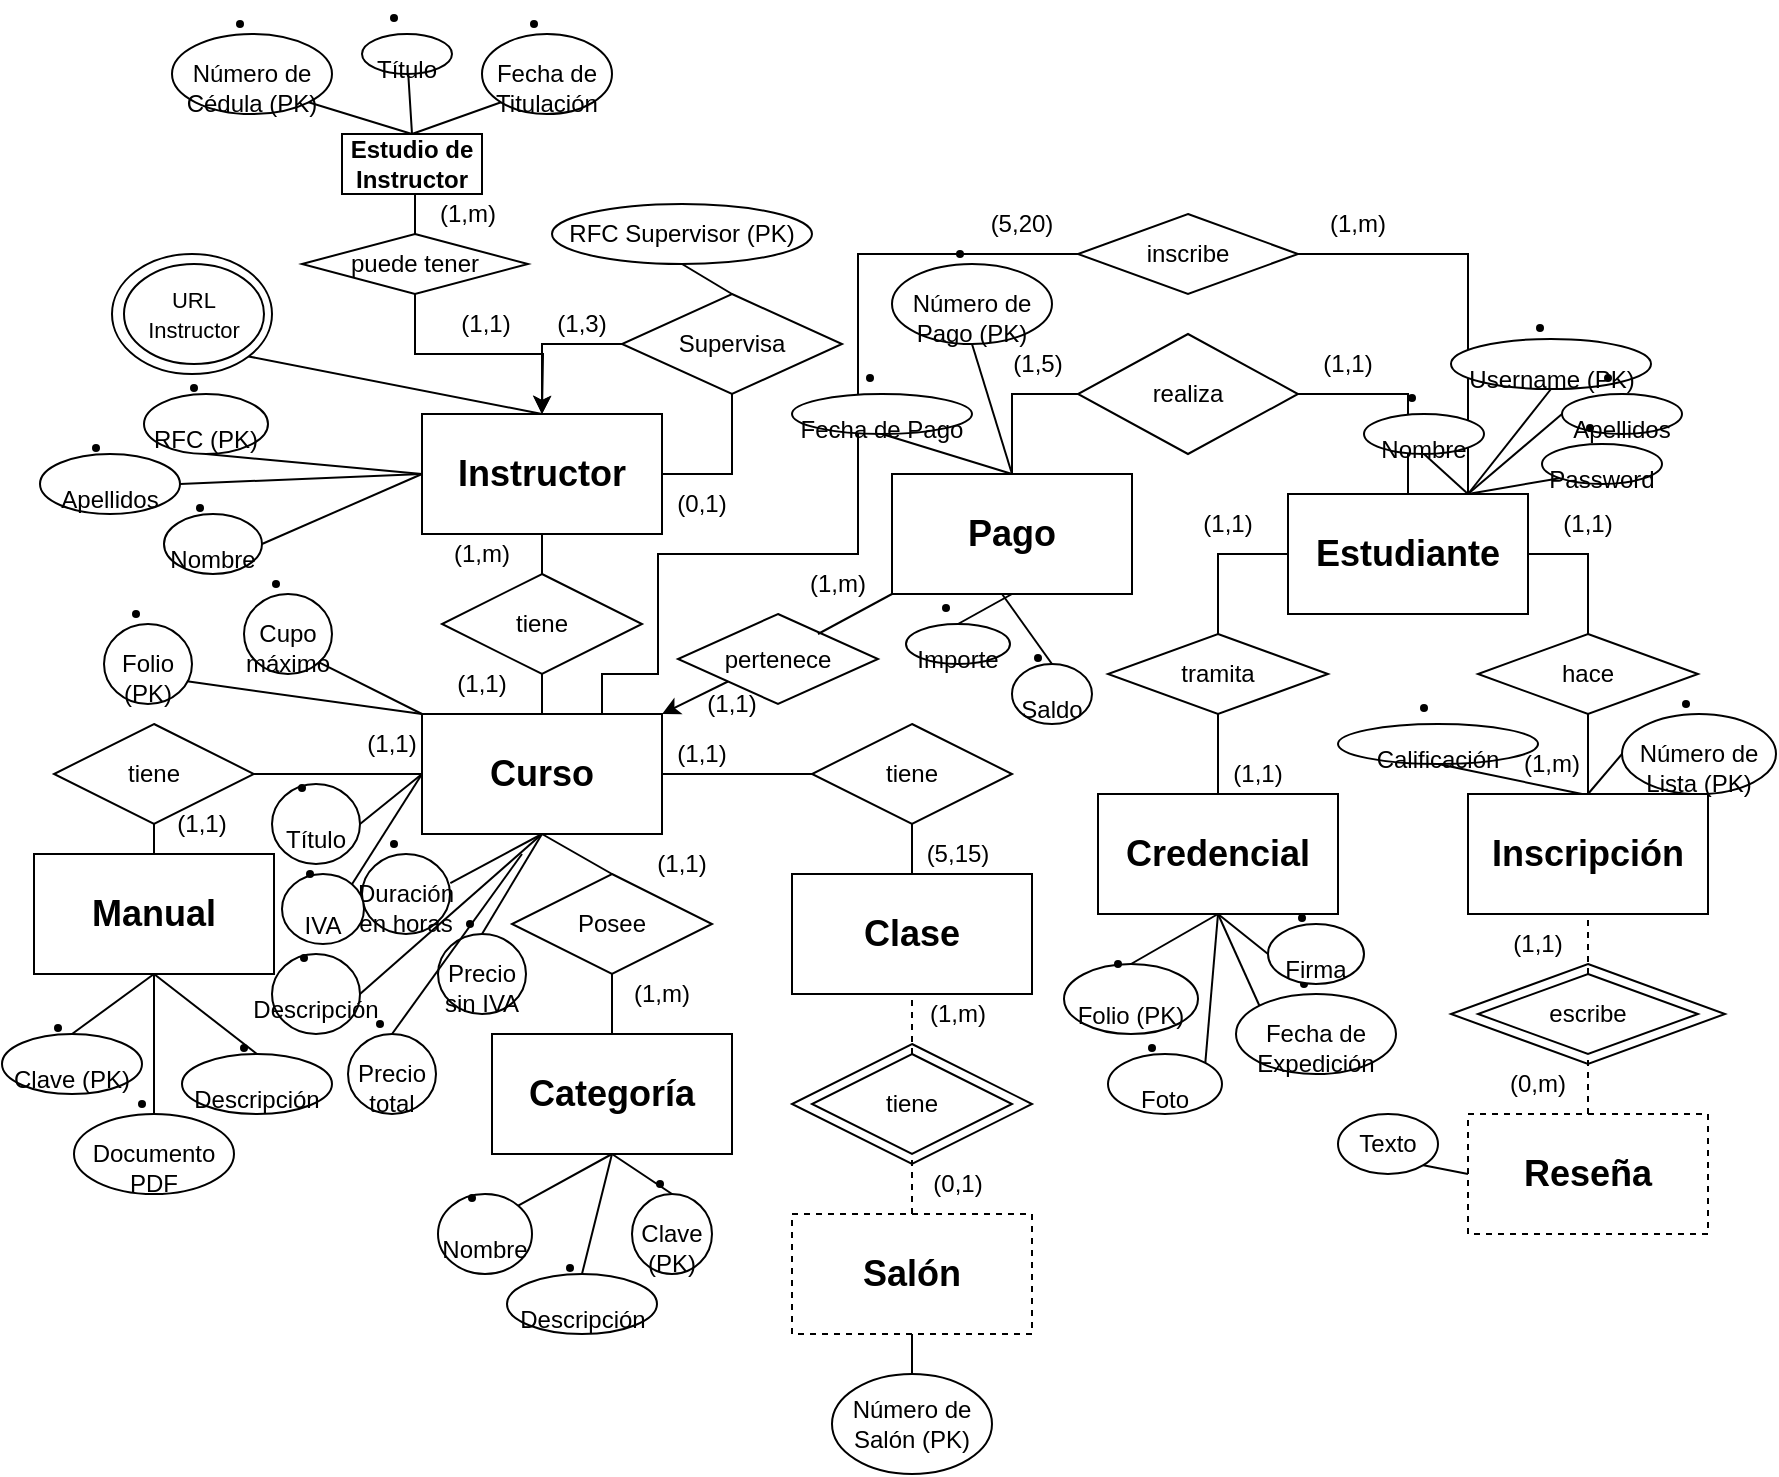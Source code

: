 <mxfile version="26.1.1">
  <diagram name="Page-1" id="jKR9UgTxQOSQTGOUGUBC">
    <mxGraphModel dx="1195" dy="658" grid="1" gridSize="10" guides="1" tooltips="1" connect="1" arrows="1" fold="1" page="1" pageScale="1" pageWidth="850" pageHeight="1100" math="0" shadow="0">
      <root>
        <mxCell id="0" />
        <mxCell id="1" parent="0" />
        <mxCell id="PqGHzMdH7gp-eH87loCa-48" value="" style="rhombus;whiteSpace=wrap;html=1;" vertex="1" parent="1">
          <mxGeometry x="734.5" y="485" width="137" height="50" as="geometry" />
        </mxCell>
        <mxCell id="PqGHzMdH7gp-eH87loCa-47" value="" style="rhombus;whiteSpace=wrap;html=1;" vertex="1" parent="1">
          <mxGeometry x="405" y="525" width="120" height="60" as="geometry" />
        </mxCell>
        <mxCell id="PqGHzMdH7gp-eH87loCa-75" style="edgeStyle=orthogonalEdgeStyle;rounded=0;orthogonalLoop=1;jettySize=auto;html=1;exitX=0;exitY=0.5;exitDx=0;exitDy=0;entryX=1;entryY=0.5;entryDx=0;entryDy=0;endArrow=none;startFill=0;" edge="1" parent="1" source="p4Sjp9b0wxkfWSFFv8C0-1" target="PqGHzMdH7gp-eH87loCa-8">
          <mxGeometry relative="1" as="geometry" />
        </mxCell>
        <mxCell id="p4Sjp9b0wxkfWSFFv8C0-1" value="&lt;b&gt;&lt;font style=&quot;font-size: 18px;&quot;&gt;Curso&lt;/font&gt;&lt;/b&gt;" style="rounded=0;whiteSpace=wrap;html=1;" parent="1" vertex="1">
          <mxGeometry x="220" y="360" width="120" height="60" as="geometry" />
        </mxCell>
        <mxCell id="p4Sjp9b0wxkfWSFFv8C0-2" value="&lt;b&gt;&lt;font style=&quot;font-size: 18px;&quot;&gt;Categoría&lt;/font&gt;&lt;/b&gt;" style="rounded=0;whiteSpace=wrap;html=1;" parent="1" vertex="1">
          <mxGeometry x="255" y="520" width="120" height="60" as="geometry" />
        </mxCell>
        <mxCell id="p4Sjp9b0wxkfWSFFv8C0-3" value="&lt;b&gt;&lt;font style=&quot;font-size: 18px;&quot;&gt;Clase&lt;/font&gt;&lt;/b&gt;" style="rounded=0;whiteSpace=wrap;html=1;" parent="1" vertex="1">
          <mxGeometry x="405" y="440" width="120" height="60" as="geometry" />
        </mxCell>
        <mxCell id="p4Sjp9b0wxkfWSFFv8C0-4" value="&lt;b&gt;&lt;font style=&quot;font-size: 18px;&quot;&gt;Salón&lt;/font&gt;&lt;/b&gt;" style="rounded=0;whiteSpace=wrap;html=1;dashed=1;" parent="1" vertex="1">
          <mxGeometry x="405" y="610" width="120" height="60" as="geometry" />
        </mxCell>
        <mxCell id="p4Sjp9b0wxkfWSFFv8C0-5" value="&lt;b&gt;&lt;font style=&quot;font-size: 18px;&quot;&gt;Manual&lt;/font&gt;&lt;/b&gt;" style="rounded=0;whiteSpace=wrap;html=1;" parent="1" vertex="1">
          <mxGeometry x="26" y="430" width="120" height="60" as="geometry" />
        </mxCell>
        <mxCell id="p4Sjp9b0wxkfWSFFv8C0-6" value="&lt;b&gt;&lt;font style=&quot;font-size: 18px;&quot;&gt;Instructor&lt;/font&gt;&lt;/b&gt;" style="rounded=0;whiteSpace=wrap;html=1;" parent="1" vertex="1">
          <mxGeometry x="220" y="210" width="120" height="60" as="geometry" />
        </mxCell>
        <mxCell id="PqGHzMdH7gp-eH87loCa-76" style="edgeStyle=orthogonalEdgeStyle;rounded=0;orthogonalLoop=1;jettySize=auto;html=1;exitX=0.5;exitY=0;exitDx=0;exitDy=0;entryX=1;entryY=0.5;entryDx=0;entryDy=0;endArrow=none;startFill=0;" edge="1" parent="1" source="p4Sjp9b0wxkfWSFFv8C0-10" target="PqGHzMdH7gp-eH87loCa-42">
          <mxGeometry relative="1" as="geometry" />
        </mxCell>
        <mxCell id="PqGHzMdH7gp-eH87loCa-77" style="edgeStyle=orthogonalEdgeStyle;rounded=0;orthogonalLoop=1;jettySize=auto;html=1;exitX=0.75;exitY=0;exitDx=0;exitDy=0;entryX=0;entryY=1;entryDx=0;entryDy=0;endArrow=none;startFill=0;" edge="1" parent="1" source="p4Sjp9b0wxkfWSFFv8C0-10" target="PqGHzMdH7gp-eH87loCa-66">
          <mxGeometry relative="1" as="geometry">
            <Array as="points">
              <mxPoint x="743" y="130" />
            </Array>
          </mxGeometry>
        </mxCell>
        <mxCell id="p4Sjp9b0wxkfWSFFv8C0-10" value="&lt;b&gt;&lt;font style=&quot;font-size: 18px;&quot;&gt;Estudiante&lt;/font&gt;&lt;/b&gt;" style="rounded=0;whiteSpace=wrap;html=1;" parent="1" vertex="1">
          <mxGeometry x="653" y="250" width="120" height="60" as="geometry" />
        </mxCell>
        <mxCell id="p4Sjp9b0wxkfWSFFv8C0-11" value="&lt;b&gt;&lt;font style=&quot;font-size: 18px;&quot;&gt;Credencial&lt;/font&gt;&lt;/b&gt;" style="rounded=0;whiteSpace=wrap;html=1;" parent="1" vertex="1">
          <mxGeometry x="558" y="400" width="120" height="60" as="geometry" />
        </mxCell>
        <mxCell id="p4Sjp9b0wxkfWSFFv8C0-12" value="&lt;b&gt;&lt;font style=&quot;font-size: 18px;&quot;&gt;Inscripción&lt;/font&gt;&lt;/b&gt;" style="rounded=0;whiteSpace=wrap;html=1;" parent="1" vertex="1">
          <mxGeometry x="743" y="400" width="120" height="60" as="geometry" />
        </mxCell>
        <mxCell id="p4Sjp9b0wxkfWSFFv8C0-14" value="&lt;b&gt;&lt;font style=&quot;font-size: 18px;&quot;&gt;Reseña&lt;/font&gt;&lt;/b&gt;" style="rounded=0;whiteSpace=wrap;html=1;dashed=1;" parent="1" vertex="1">
          <mxGeometry x="743" y="560" width="120" height="60" as="geometry" />
        </mxCell>
        <mxCell id="p4Sjp9b0wxkfWSFFv8C0-15" value="&lt;b&gt;&lt;font style=&quot;font-size: 18px;&quot;&gt;Pago&lt;/font&gt;&lt;/b&gt;" style="rounded=0;whiteSpace=wrap;html=1;" parent="1" vertex="1">
          <mxGeometry x="455" y="240" width="120" height="60" as="geometry" />
        </mxCell>
        <mxCell id="p4Sjp9b0wxkfWSFFv8C0-16" value="Posee" style="rhombus;whiteSpace=wrap;html=1;" parent="1" vertex="1">
          <mxGeometry x="265" y="440" width="100" height="50" as="geometry" />
        </mxCell>
        <mxCell id="p4Sjp9b0wxkfWSFFv8C0-17" value="" style="endArrow=none;html=1;rounded=0;entryX=0.5;entryY=1;entryDx=0;entryDy=0;exitX=0.5;exitY=0;exitDx=0;exitDy=0;" parent="1" source="p4Sjp9b0wxkfWSFFv8C0-2" target="p4Sjp9b0wxkfWSFFv8C0-16" edge="1">
          <mxGeometry width="50" height="50" relative="1" as="geometry">
            <mxPoint x="255" y="540" as="sourcePoint" />
            <mxPoint x="305" y="490" as="targetPoint" />
          </mxGeometry>
        </mxCell>
        <mxCell id="p4Sjp9b0wxkfWSFFv8C0-18" value="" style="endArrow=none;html=1;rounded=0;entryX=0.5;entryY=1;entryDx=0;entryDy=0;exitX=0.5;exitY=0;exitDx=0;exitDy=0;" parent="1" source="p4Sjp9b0wxkfWSFFv8C0-16" target="p4Sjp9b0wxkfWSFFv8C0-1" edge="1">
          <mxGeometry width="50" height="50" relative="1" as="geometry">
            <mxPoint x="290" y="530" as="sourcePoint" />
            <mxPoint x="290" y="505" as="targetPoint" />
          </mxGeometry>
        </mxCell>
        <mxCell id="PqGHzMdH7gp-eH87loCa-52" style="edgeStyle=orthogonalEdgeStyle;rounded=0;orthogonalLoop=1;jettySize=auto;html=1;exitX=0;exitY=0.5;exitDx=0;exitDy=0;entryX=1;entryY=0.5;entryDx=0;entryDy=0;endArrow=none;startFill=0;" edge="1" parent="1" source="PqGHzMdH7gp-eH87loCa-1" target="p4Sjp9b0wxkfWSFFv8C0-1">
          <mxGeometry relative="1" as="geometry" />
        </mxCell>
        <mxCell id="PqGHzMdH7gp-eH87loCa-1" value="tiene" style="rhombus;whiteSpace=wrap;html=1;" vertex="1" parent="1">
          <mxGeometry x="415" y="365" width="100" height="50" as="geometry" />
        </mxCell>
        <mxCell id="PqGHzMdH7gp-eH87loCa-4" value="" style="endArrow=none;html=1;rounded=0;entryX=0.5;entryY=1;entryDx=0;entryDy=0;exitX=0.5;exitY=0;exitDx=0;exitDy=0;" edge="1" parent="1" source="p4Sjp9b0wxkfWSFFv8C0-3" target="PqGHzMdH7gp-eH87loCa-1">
          <mxGeometry width="50" height="50" relative="1" as="geometry">
            <mxPoint x="385" y="660" as="sourcePoint" />
            <mxPoint x="435" y="610" as="targetPoint" />
          </mxGeometry>
        </mxCell>
        <mxCell id="PqGHzMdH7gp-eH87loCa-5" value="" style="endArrow=none;html=1;rounded=0;entryX=0.5;entryY=1;entryDx=0;entryDy=0;exitX=0.5;exitY=0;exitDx=0;exitDy=0;dashed=1;" edge="1" parent="1" source="PqGHzMdH7gp-eH87loCa-6" target="p4Sjp9b0wxkfWSFFv8C0-3">
          <mxGeometry width="50" height="50" relative="1" as="geometry">
            <mxPoint x="465" y="530" as="sourcePoint" />
            <mxPoint x="485" y="550" as="targetPoint" />
          </mxGeometry>
        </mxCell>
        <mxCell id="PqGHzMdH7gp-eH87loCa-6" value="tiene" style="rhombus;whiteSpace=wrap;html=1;" vertex="1" parent="1">
          <mxGeometry x="415" y="530" width="100" height="50" as="geometry" />
        </mxCell>
        <mxCell id="PqGHzMdH7gp-eH87loCa-7" value="" style="endArrow=none;html=1;rounded=0;entryX=0.5;entryY=1;entryDx=0;entryDy=0;exitX=0.5;exitY=0;exitDx=0;exitDy=0;dashed=1;" edge="1" parent="1" source="p4Sjp9b0wxkfWSFFv8C0-4" target="PqGHzMdH7gp-eH87loCa-6">
          <mxGeometry width="50" height="50" relative="1" as="geometry">
            <mxPoint x="475" y="540" as="sourcePoint" />
            <mxPoint x="475" y="510" as="targetPoint" />
          </mxGeometry>
        </mxCell>
        <mxCell id="PqGHzMdH7gp-eH87loCa-8" value="tiene" style="rhombus;whiteSpace=wrap;html=1;" vertex="1" parent="1">
          <mxGeometry x="36" y="365" width="100" height="50" as="geometry" />
        </mxCell>
        <mxCell id="PqGHzMdH7gp-eH87loCa-9" value="" style="endArrow=none;html=1;rounded=0;entryX=0.5;entryY=1;entryDx=0;entryDy=0;exitX=0.5;exitY=0;exitDx=0;exitDy=0;" edge="1" parent="1" target="PqGHzMdH7gp-eH87loCa-8" source="p4Sjp9b0wxkfWSFFv8C0-5">
          <mxGeometry width="50" height="50" relative="1" as="geometry">
            <mxPoint x="140" y="440" as="sourcePoint" />
            <mxPoint x="110" y="610" as="targetPoint" />
          </mxGeometry>
        </mxCell>
        <mxCell id="PqGHzMdH7gp-eH87loCa-12" value="tiene" style="rhombus;whiteSpace=wrap;html=1;" vertex="1" parent="1">
          <mxGeometry x="230" y="290" width="100" height="50" as="geometry" />
        </mxCell>
        <mxCell id="PqGHzMdH7gp-eH87loCa-13" value="" style="endArrow=none;html=1;rounded=0;entryX=0.5;entryY=0;entryDx=0;entryDy=0;exitX=0.5;exitY=1;exitDx=0;exitDy=0;" edge="1" parent="1" target="PqGHzMdH7gp-eH87loCa-12" source="p4Sjp9b0wxkfWSFFv8C0-6">
          <mxGeometry width="50" height="50" relative="1" as="geometry">
            <mxPoint x="180" y="310" as="sourcePoint" />
            <mxPoint x="280" y="335" as="targetPoint" />
          </mxGeometry>
        </mxCell>
        <mxCell id="PqGHzMdH7gp-eH87loCa-14" value="" style="endArrow=none;html=1;rounded=0;entryX=0.5;entryY=1;entryDx=0;entryDy=0;exitX=0.5;exitY=0;exitDx=0;exitDy=0;" edge="1" parent="1" target="PqGHzMdH7gp-eH87loCa-12">
          <mxGeometry width="50" height="50" relative="1" as="geometry">
            <mxPoint x="280" y="360" as="sourcePoint" />
            <mxPoint x="250" y="530" as="targetPoint" />
          </mxGeometry>
        </mxCell>
        <mxCell id="PqGHzMdH7gp-eH87loCa-20" value="Supervisa" style="rhombus;whiteSpace=wrap;html=1;" vertex="1" parent="1">
          <mxGeometry x="320" y="150" width="110" height="50" as="geometry" />
        </mxCell>
        <mxCell id="PqGHzMdH7gp-eH87loCa-21" value="" style="endArrow=none;html=1;rounded=0;entryX=0.5;entryY=1;entryDx=0;entryDy=0;exitX=1;exitY=0.5;exitDx=0;exitDy=0;" edge="1" parent="1" source="p4Sjp9b0wxkfWSFFv8C0-6" target="PqGHzMdH7gp-eH87loCa-20">
          <mxGeometry width="50" height="50" relative="1" as="geometry">
            <mxPoint x="320" y="250" as="sourcePoint" />
            <mxPoint x="490" y="440" as="targetPoint" />
            <Array as="points">
              <mxPoint x="375" y="240" />
            </Array>
          </mxGeometry>
        </mxCell>
        <mxCell id="PqGHzMdH7gp-eH87loCa-23" value="" style="endArrow=classic;html=1;rounded=0;entryX=0.5;entryY=0;entryDx=0;entryDy=0;exitX=0;exitY=0.5;exitDx=0;exitDy=0;" edge="1" parent="1" source="PqGHzMdH7gp-eH87loCa-20" target="p4Sjp9b0wxkfWSFFv8C0-6">
          <mxGeometry width="50" height="50" relative="1" as="geometry">
            <mxPoint x="460" y="480" as="sourcePoint" />
            <mxPoint x="510" y="430" as="targetPoint" />
            <Array as="points">
              <mxPoint x="280" y="175" />
            </Array>
          </mxGeometry>
        </mxCell>
        <mxCell id="PqGHzMdH7gp-eH87loCa-28" value="" style="endArrow=none;html=1;rounded=0;entryX=1;entryY=1;entryDx=0;entryDy=0;exitX=0.5;exitY=0;exitDx=0;exitDy=0;" edge="1" parent="1" source="p4Sjp9b0wxkfWSFFv8C0-6" target="PqGHzMdH7gp-eH87loCa-26">
          <mxGeometry width="50" height="50" relative="1" as="geometry">
            <mxPoint x="130" y="330" as="sourcePoint" />
            <mxPoint x="180" y="280" as="targetPoint" />
          </mxGeometry>
        </mxCell>
        <mxCell id="PqGHzMdH7gp-eH87loCa-30" value="tramita" style="rhombus;whiteSpace=wrap;html=1;" vertex="1" parent="1">
          <mxGeometry x="563" y="320" width="110" height="40" as="geometry" />
        </mxCell>
        <mxCell id="PqGHzMdH7gp-eH87loCa-31" value="hace" style="rhombus;whiteSpace=wrap;html=1;" vertex="1" parent="1">
          <mxGeometry x="748" y="320" width="110" height="40" as="geometry" />
        </mxCell>
        <mxCell id="PqGHzMdH7gp-eH87loCa-32" value="" style="endArrow=none;html=1;rounded=0;entryX=0;entryY=0.5;entryDx=0;entryDy=0;exitX=0.5;exitY=0;exitDx=0;exitDy=0;" edge="1" parent="1" source="PqGHzMdH7gp-eH87loCa-30" target="p4Sjp9b0wxkfWSFFv8C0-10">
          <mxGeometry width="50" height="50" relative="1" as="geometry">
            <mxPoint x="583" y="310" as="sourcePoint" />
            <mxPoint x="633" y="260" as="targetPoint" />
            <Array as="points">
              <mxPoint x="618" y="280" />
            </Array>
          </mxGeometry>
        </mxCell>
        <mxCell id="PqGHzMdH7gp-eH87loCa-33" value="" style="endArrow=none;html=1;rounded=0;exitX=1;exitY=0.5;exitDx=0;exitDy=0;entryX=0.5;entryY=0;entryDx=0;entryDy=0;" edge="1" parent="1" source="p4Sjp9b0wxkfWSFFv8C0-10" target="PqGHzMdH7gp-eH87loCa-31">
          <mxGeometry width="50" height="50" relative="1" as="geometry">
            <mxPoint x="968" y="150" as="sourcePoint" />
            <mxPoint x="1018" y="100" as="targetPoint" />
            <Array as="points">
              <mxPoint x="803" y="280" />
            </Array>
          </mxGeometry>
        </mxCell>
        <mxCell id="PqGHzMdH7gp-eH87loCa-34" value="" style="endArrow=none;html=1;rounded=0;exitX=0.5;exitY=0;exitDx=0;exitDy=0;entryX=0.5;entryY=1;entryDx=0;entryDy=0;" edge="1" parent="1" source="p4Sjp9b0wxkfWSFFv8C0-11" target="PqGHzMdH7gp-eH87loCa-30">
          <mxGeometry width="50" height="50" relative="1" as="geometry">
            <mxPoint x="968" y="150" as="sourcePoint" />
            <mxPoint x="1018" y="100" as="targetPoint" />
            <Array as="points" />
          </mxGeometry>
        </mxCell>
        <mxCell id="PqGHzMdH7gp-eH87loCa-35" value="" style="endArrow=none;html=1;rounded=0;exitX=0.5;exitY=0;exitDx=0;exitDy=0;entryX=0.5;entryY=1;entryDx=0;entryDy=0;" edge="1" parent="1" target="PqGHzMdH7gp-eH87loCa-31">
          <mxGeometry width="50" height="50" relative="1" as="geometry">
            <mxPoint x="803" y="400" as="sourcePoint" />
            <mxPoint x="628" y="370" as="targetPoint" />
            <Array as="points" />
          </mxGeometry>
        </mxCell>
        <mxCell id="PqGHzMdH7gp-eH87loCa-36" value="escribe" style="rhombus;whiteSpace=wrap;html=1;" vertex="1" parent="1">
          <mxGeometry x="748" y="490" width="110" height="40" as="geometry" />
        </mxCell>
        <mxCell id="PqGHzMdH7gp-eH87loCa-37" value="" style="endArrow=none;html=1;rounded=0;entryX=0.5;entryY=1;entryDx=0;entryDy=0;dashed=1;" edge="1" parent="1" target="PqGHzMdH7gp-eH87loCa-36">
          <mxGeometry width="50" height="50" relative="1" as="geometry">
            <mxPoint x="803" y="560" as="sourcePoint" />
            <mxPoint x="628" y="540" as="targetPoint" />
            <Array as="points" />
          </mxGeometry>
        </mxCell>
        <mxCell id="PqGHzMdH7gp-eH87loCa-38" value="" style="endArrow=none;html=1;rounded=0;exitX=0.5;exitY=0;exitDx=0;exitDy=0;entryX=0.5;entryY=1;entryDx=0;entryDy=0;dashed=1;" edge="1" parent="1" source="PqGHzMdH7gp-eH87loCa-36">
          <mxGeometry width="50" height="50" relative="1" as="geometry">
            <mxPoint x="813" y="580" as="sourcePoint" />
            <mxPoint x="803" y="460" as="targetPoint" />
            <Array as="points" />
          </mxGeometry>
        </mxCell>
        <mxCell id="PqGHzMdH7gp-eH87loCa-40" value="pertenece" style="rhombus;whiteSpace=wrap;html=1;" vertex="1" parent="1">
          <mxGeometry x="348" y="310" width="100" height="45" as="geometry" />
        </mxCell>
        <mxCell id="PqGHzMdH7gp-eH87loCa-41" value="" style="endArrow=none;html=1;rounded=0;entryX=0;entryY=1;entryDx=0;entryDy=0;" edge="1" parent="1" target="p4Sjp9b0wxkfWSFFv8C0-15">
          <mxGeometry width="50" height="50" relative="1" as="geometry">
            <mxPoint x="418" y="320" as="sourcePoint" />
            <mxPoint x="460" y="270" as="targetPoint" />
          </mxGeometry>
        </mxCell>
        <mxCell id="PqGHzMdH7gp-eH87loCa-42" value="realiza" style="rhombus;whiteSpace=wrap;html=1;" vertex="1" parent="1">
          <mxGeometry x="548" y="170" width="110" height="60" as="geometry" />
        </mxCell>
        <mxCell id="PqGHzMdH7gp-eH87loCa-43" value="" style="endArrow=none;html=1;rounded=0;entryX=0;entryY=0.5;entryDx=0;entryDy=0;exitX=0.5;exitY=0;exitDx=0;exitDy=0;" edge="1" parent="1" source="p4Sjp9b0wxkfWSFFv8C0-15" target="PqGHzMdH7gp-eH87loCa-42">
          <mxGeometry width="50" height="50" relative="1" as="geometry">
            <mxPoint x="510" y="245" as="sourcePoint" />
            <mxPoint x="555" y="210" as="targetPoint" />
            <Array as="points">
              <mxPoint x="515" y="200" />
            </Array>
          </mxGeometry>
        </mxCell>
        <mxCell id="PqGHzMdH7gp-eH87loCa-45" value="(1,3)" style="text;html=1;align=center;verticalAlign=middle;whiteSpace=wrap;rounded=0;" vertex="1" parent="1">
          <mxGeometry x="270" y="150" width="60" height="30" as="geometry" />
        </mxCell>
        <mxCell id="PqGHzMdH7gp-eH87loCa-46" value="" style="endArrow=classic;html=1;rounded=0;entryX=1;entryY=0;entryDx=0;entryDy=0;exitX=0;exitY=1;exitDx=0;exitDy=0;" edge="1" parent="1" source="PqGHzMdH7gp-eH87loCa-40" target="p4Sjp9b0wxkfWSFFv8C0-1">
          <mxGeometry width="50" height="50" relative="1" as="geometry">
            <mxPoint x="600" y="355" as="sourcePoint" />
            <mxPoint x="440" y="355" as="targetPoint" />
          </mxGeometry>
        </mxCell>
        <mxCell id="PqGHzMdH7gp-eH87loCa-54" value="(0,1)" style="text;html=1;align=center;verticalAlign=middle;whiteSpace=wrap;rounded=0;" vertex="1" parent="1">
          <mxGeometry x="330" y="240" width="60" height="30" as="geometry" />
        </mxCell>
        <mxCell id="PqGHzMdH7gp-eH87loCa-55" value="(1,5)" style="text;html=1;align=center;verticalAlign=middle;whiteSpace=wrap;rounded=0;" vertex="1" parent="1">
          <mxGeometry x="498" y="170" width="60" height="30" as="geometry" />
        </mxCell>
        <mxCell id="PqGHzMdH7gp-eH87loCa-56" value="(1,1)" style="text;html=1;align=center;verticalAlign=middle;whiteSpace=wrap;rounded=0;" vertex="1" parent="1">
          <mxGeometry x="653" y="170" width="60" height="30" as="geometry" />
        </mxCell>
        <mxCell id="PqGHzMdH7gp-eH87loCa-57" value="(1,m)" style="text;html=1;align=center;verticalAlign=middle;whiteSpace=wrap;rounded=0;" vertex="1" parent="1">
          <mxGeometry x="398" y="280" width="60" height="30" as="geometry" />
        </mxCell>
        <mxCell id="PqGHzMdH7gp-eH87loCa-58" value="(1,1)" style="text;html=1;align=center;verticalAlign=middle;whiteSpace=wrap;rounded=0;" vertex="1" parent="1">
          <mxGeometry x="345" y="340" width="60" height="30" as="geometry" />
        </mxCell>
        <mxCell id="PqGHzMdH7gp-eH87loCa-59" value="(1,1)" style="text;html=1;align=center;verticalAlign=middle;whiteSpace=wrap;rounded=0;" vertex="1" parent="1">
          <mxGeometry x="220" y="330" width="60" height="30" as="geometry" />
        </mxCell>
        <mxCell id="PqGHzMdH7gp-eH87loCa-60" value="(1,m)" style="text;html=1;align=center;verticalAlign=middle;whiteSpace=wrap;rounded=0;" vertex="1" parent="1">
          <mxGeometry x="220" y="265" width="60" height="30" as="geometry" />
        </mxCell>
        <mxCell id="PqGHzMdH7gp-eH87loCa-62" value="(5,15)" style="text;html=1;align=center;verticalAlign=middle;whiteSpace=wrap;rounded=0;" vertex="1" parent="1">
          <mxGeometry x="458" y="415" width="60" height="30" as="geometry" />
        </mxCell>
        <mxCell id="PqGHzMdH7gp-eH87loCa-63" value="(1,1)" style="text;html=1;align=center;verticalAlign=middle;whiteSpace=wrap;rounded=0;" vertex="1" parent="1">
          <mxGeometry x="330" y="365" width="60" height="30" as="geometry" />
        </mxCell>
        <mxCell id="PqGHzMdH7gp-eH87loCa-67" style="edgeStyle=orthogonalEdgeStyle;rounded=0;orthogonalLoop=1;jettySize=auto;html=1;exitX=0;exitY=0.5;exitDx=0;exitDy=0;entryX=0.75;entryY=0;entryDx=0;entryDy=0;endArrow=none;startFill=0;" edge="1" parent="1" source="PqGHzMdH7gp-eH87loCa-64" target="p4Sjp9b0wxkfWSFFv8C0-1">
          <mxGeometry relative="1" as="geometry">
            <mxPoint x="528" y="390" as="targetPoint" />
            <Array as="points">
              <mxPoint x="438" y="130" />
              <mxPoint x="438" y="280" />
              <mxPoint x="338" y="280" />
              <mxPoint x="338" y="340" />
              <mxPoint x="310" y="340" />
            </Array>
          </mxGeometry>
        </mxCell>
        <mxCell id="PqGHzMdH7gp-eH87loCa-64" value="inscribe" style="rhombus;whiteSpace=wrap;html=1;" vertex="1" parent="1">
          <mxGeometry x="548" y="110" width="110" height="40" as="geometry" />
        </mxCell>
        <mxCell id="PqGHzMdH7gp-eH87loCa-66" value="(1,m)" style="text;html=1;align=center;verticalAlign=middle;whiteSpace=wrap;rounded=0;" vertex="1" parent="1">
          <mxGeometry x="658" y="100" width="60" height="30" as="geometry" />
        </mxCell>
        <mxCell id="PqGHzMdH7gp-eH87loCa-68" value="(5,20)" style="text;html=1;align=center;verticalAlign=middle;whiteSpace=wrap;rounded=0;" vertex="1" parent="1">
          <mxGeometry x="490" y="100" width="60" height="30" as="geometry" />
        </mxCell>
        <mxCell id="PqGHzMdH7gp-eH87loCa-71" value="(1,m)" style="text;html=1;align=center;verticalAlign=middle;whiteSpace=wrap;rounded=0;" vertex="1" parent="1">
          <mxGeometry x="310" y="485" width="60" height="30" as="geometry" />
        </mxCell>
        <mxCell id="PqGHzMdH7gp-eH87loCa-72" value="(1,1)" style="text;html=1;align=center;verticalAlign=middle;whiteSpace=wrap;rounded=0;" vertex="1" parent="1">
          <mxGeometry x="320" y="420" width="60" height="30" as="geometry" />
        </mxCell>
        <mxCell id="PqGHzMdH7gp-eH87loCa-73" value="(1,1)" style="text;html=1;align=center;verticalAlign=middle;whiteSpace=wrap;rounded=0;" vertex="1" parent="1">
          <mxGeometry x="175" y="360" width="60" height="30" as="geometry" />
        </mxCell>
        <mxCell id="PqGHzMdH7gp-eH87loCa-78" value="(1,1)" style="text;html=1;align=center;verticalAlign=middle;whiteSpace=wrap;rounded=0;" vertex="1" parent="1">
          <mxGeometry x="80" y="400" width="60" height="30" as="geometry" />
        </mxCell>
        <mxCell id="PqGHzMdH7gp-eH87loCa-79" value="(1,1)" style="text;html=1;align=center;verticalAlign=middle;whiteSpace=wrap;rounded=0;" vertex="1" parent="1">
          <mxGeometry x="608" y="375" width="60" height="30" as="geometry" />
        </mxCell>
        <mxCell id="PqGHzMdH7gp-eH87loCa-81" value="(1,m)" style="text;html=1;align=center;verticalAlign=middle;whiteSpace=wrap;rounded=0;" vertex="1" parent="1">
          <mxGeometry x="760" y="370" width="50" height="30" as="geometry" />
        </mxCell>
        <mxCell id="PqGHzMdH7gp-eH87loCa-82" value="(1,1)" style="text;html=1;align=center;verticalAlign=middle;whiteSpace=wrap;rounded=0;" vertex="1" parent="1">
          <mxGeometry x="593" y="250" width="60" height="30" as="geometry" />
        </mxCell>
        <mxCell id="PqGHzMdH7gp-eH87loCa-83" value="(1,1)" style="text;html=1;align=center;verticalAlign=middle;whiteSpace=wrap;rounded=0;" vertex="1" parent="1">
          <mxGeometry x="773" y="250" width="60" height="30" as="geometry" />
        </mxCell>
        <mxCell id="PqGHzMdH7gp-eH87loCa-84" value="(0,1)" style="text;html=1;align=center;verticalAlign=middle;whiteSpace=wrap;rounded=0;" vertex="1" parent="1">
          <mxGeometry x="458" y="580" width="60" height="30" as="geometry" />
        </mxCell>
        <mxCell id="PqGHzMdH7gp-eH87loCa-85" value="(1,m)" style="text;html=1;align=center;verticalAlign=middle;whiteSpace=wrap;rounded=0;" vertex="1" parent="1">
          <mxGeometry x="458" y="495" width="60" height="30" as="geometry" />
        </mxCell>
        <mxCell id="PqGHzMdH7gp-eH87loCa-86" value="(1,1)" style="text;html=1;align=center;verticalAlign=middle;whiteSpace=wrap;rounded=0;" vertex="1" parent="1">
          <mxGeometry x="748" y="460" width="60" height="30" as="geometry" />
        </mxCell>
        <mxCell id="PqGHzMdH7gp-eH87loCa-87" value="(0,m)" style="text;html=1;align=center;verticalAlign=middle;whiteSpace=wrap;rounded=0;" vertex="1" parent="1">
          <mxGeometry x="748" y="530" width="60" height="30" as="geometry" />
        </mxCell>
        <mxCell id="PqGHzMdH7gp-eH87loCa-88" value="&lt;li class=&quot;&quot; data-end=&quot;174&quot; data-start=&quot;160&quot;&gt;&lt;p class=&quot;&quot; data-end=&quot;174&quot; data-start=&quot;162&quot;&gt;Folio (PK)&lt;/p&gt;&lt;/li&gt;" style="ellipse;whiteSpace=wrap;html=1;" vertex="1" parent="1">
          <mxGeometry x="61" y="315" width="44" height="40.0" as="geometry" />
        </mxCell>
        <mxCell id="PqGHzMdH7gp-eH87loCa-89" value="&lt;li class=&quot;&quot; data-end=&quot;188&quot; data-start=&quot;178&quot;&gt;&lt;p class=&quot;&quot; data-end=&quot;188&quot; data-start=&quot;180&quot;&gt;Título&lt;/p&gt;&lt;/li&gt;" style="ellipse;whiteSpace=wrap;html=1;" vertex="1" parent="1">
          <mxGeometry x="145" y="395" width="44" height="40.0" as="geometry" />
        </mxCell>
        <mxCell id="PqGHzMdH7gp-eH87loCa-90" value="&lt;li class=&quot;&quot; data-end=&quot;232&quot; data-start=&quot;211&quot;&gt;&lt;p class=&quot;&quot; data-end=&quot;232&quot; data-start=&quot;213&quot;&gt;Duración en horas&lt;/p&gt;&lt;/li&gt;" style="ellipse;whiteSpace=wrap;html=1;" vertex="1" parent="1">
          <mxGeometry x="190" y="430" width="44" height="40.0" as="geometry" />
        </mxCell>
        <mxCell id="PqGHzMdH7gp-eH87loCa-91" value="&lt;li class=&quot;&quot; data-end=&quot;207&quot; data-start=&quot;192&quot;&gt;&lt;p class=&quot;&quot; data-end=&quot;207&quot; data-start=&quot;194&quot;&gt;Descripción&lt;/p&gt;&lt;/li&gt;" style="ellipse;whiteSpace=wrap;html=1;" vertex="1" parent="1">
          <mxGeometry x="145" y="480" width="44" height="40.0" as="geometry" />
        </mxCell>
        <mxCell id="PqGHzMdH7gp-eH87loCa-92" value="&lt;li class=&quot;&quot; data-end=&quot;284&quot; data-start=&quot;277&quot;&gt;&lt;p class=&quot;&quot; data-end=&quot;284&quot; data-start=&quot;279&quot;&gt;IVA&lt;/p&gt;&lt;/li&gt;" style="ellipse;whiteSpace=wrap;html=1;" vertex="1" parent="1">
          <mxGeometry x="150" y="440" width="41" height="35" as="geometry" />
        </mxCell>
        <mxCell id="PqGHzMdH7gp-eH87loCa-93" value="&lt;li class=&quot;&quot; data-end=&quot;273&quot; data-start=&quot;255&quot;&gt;&lt;p class=&quot;&quot; data-end=&quot;273&quot; data-start=&quot;257&quot;&gt;Precio sin IVA&lt;/p&gt;&lt;/li&gt;" style="ellipse;whiteSpace=wrap;html=1;" vertex="1" parent="1">
          <mxGeometry x="228" y="470" width="44" height="40.0" as="geometry" />
        </mxCell>
        <mxCell id="PqGHzMdH7gp-eH87loCa-94" value="&lt;li class=&quot;&quot; data-end=&quot;304&quot; data-start=&quot;288&quot;&gt;&lt;p class=&quot;&quot; data-end=&quot;304&quot; data-start=&quot;290&quot;&gt;Precio total&lt;/p&gt;&lt;/li&gt;" style="ellipse;whiteSpace=wrap;html=1;" vertex="1" parent="1">
          <mxGeometry x="183" y="520" width="44" height="40.0" as="geometry" />
        </mxCell>
        <mxCell id="PqGHzMdH7gp-eH87loCa-95" value="&lt;li class=&quot;&quot; data-end=&quot;251&quot; data-start=&quot;236&quot;&gt;&lt;p class=&quot;&quot; data-end=&quot;251&quot; data-start=&quot;238&quot;&gt;Cupo máximo&lt;/p&gt;&lt;/li&gt;" style="ellipse;whiteSpace=wrap;html=1;" vertex="1" parent="1">
          <mxGeometry x="131" y="300" width="44" height="40.0" as="geometry" />
        </mxCell>
        <mxCell id="PqGHzMdH7gp-eH87loCa-98" value="" style="endArrow=none;html=1;rounded=0;exitX=0.943;exitY=0.717;exitDx=0;exitDy=0;exitPerimeter=0;entryX=0.75;entryY=0;entryDx=0;entryDy=0;" edge="1" parent="1" source="PqGHzMdH7gp-eH87loCa-88" target="PqGHzMdH7gp-eH87loCa-73">
          <mxGeometry width="50" height="50" relative="1" as="geometry">
            <mxPoint x="460" y="430" as="sourcePoint" />
            <mxPoint x="510" y="380" as="targetPoint" />
          </mxGeometry>
        </mxCell>
        <mxCell id="PqGHzMdH7gp-eH87loCa-99" value="" style="endArrow=none;html=1;rounded=0;exitX=1;exitY=1;exitDx=0;exitDy=0;entryX=0.75;entryY=0;entryDx=0;entryDy=0;" edge="1" parent="1" source="PqGHzMdH7gp-eH87loCa-95" target="PqGHzMdH7gp-eH87loCa-73">
          <mxGeometry width="50" height="50" relative="1" as="geometry">
            <mxPoint x="112" y="354" as="sourcePoint" />
            <mxPoint x="230" y="370" as="targetPoint" />
          </mxGeometry>
        </mxCell>
        <mxCell id="PqGHzMdH7gp-eH87loCa-100" value="" style="endArrow=none;html=1;rounded=0;entryX=0.5;entryY=1;entryDx=0;entryDy=0;exitX=0.5;exitY=0;exitDx=0;exitDy=0;" edge="1" parent="1" source="PqGHzMdH7gp-eH87loCa-93" target="p4Sjp9b0wxkfWSFFv8C0-1">
          <mxGeometry width="50" height="50" relative="1" as="geometry">
            <mxPoint x="200" y="490" as="sourcePoint" />
            <mxPoint x="250" y="440" as="targetPoint" />
          </mxGeometry>
        </mxCell>
        <mxCell id="PqGHzMdH7gp-eH87loCa-101" value="" style="endArrow=none;html=1;rounded=0;entryX=0;entryY=0.5;entryDx=0;entryDy=0;exitX=1;exitY=0.5;exitDx=0;exitDy=0;" edge="1" parent="1" source="PqGHzMdH7gp-eH87loCa-89" target="p4Sjp9b0wxkfWSFFv8C0-1">
          <mxGeometry width="50" height="50" relative="1" as="geometry">
            <mxPoint x="190" y="510" as="sourcePoint" />
            <mxPoint x="240" y="460" as="targetPoint" />
          </mxGeometry>
        </mxCell>
        <mxCell id="PqGHzMdH7gp-eH87loCa-102" value="" style="endArrow=none;html=1;rounded=0;exitX=1;exitY=0;exitDx=0;exitDy=0;entryX=0;entryY=0.5;entryDx=0;entryDy=0;" edge="1" parent="1" source="PqGHzMdH7gp-eH87loCa-92" target="p4Sjp9b0wxkfWSFFv8C0-1">
          <mxGeometry width="50" height="50" relative="1" as="geometry">
            <mxPoint x="200" y="520" as="sourcePoint" />
            <mxPoint x="231" y="420" as="targetPoint" />
          </mxGeometry>
        </mxCell>
        <mxCell id="PqGHzMdH7gp-eH87loCa-103" value="" style="endArrow=none;html=1;rounded=0;exitX=1;exitY=0.5;exitDx=0;exitDy=0;entryX=0.5;entryY=1;entryDx=0;entryDy=0;" edge="1" parent="1" source="PqGHzMdH7gp-eH87loCa-91" target="p4Sjp9b0wxkfWSFFv8C0-1">
          <mxGeometry width="50" height="50" relative="1" as="geometry">
            <mxPoint x="210" y="530" as="sourcePoint" />
            <mxPoint x="260" y="480" as="targetPoint" />
          </mxGeometry>
        </mxCell>
        <mxCell id="PqGHzMdH7gp-eH87loCa-104" value="" style="endArrow=none;html=1;rounded=0;exitX=1.004;exitY=0.363;exitDx=0;exitDy=0;exitPerimeter=0;entryX=0.5;entryY=1;entryDx=0;entryDy=0;" edge="1" parent="1" source="PqGHzMdH7gp-eH87loCa-90" target="p4Sjp9b0wxkfWSFFv8C0-1">
          <mxGeometry width="50" height="50" relative="1" as="geometry">
            <mxPoint x="220" y="540" as="sourcePoint" />
            <mxPoint x="270" y="490" as="targetPoint" />
          </mxGeometry>
        </mxCell>
        <mxCell id="PqGHzMdH7gp-eH87loCa-105" value="" style="endArrow=none;html=1;rounded=0;exitX=0.5;exitY=0;exitDx=0;exitDy=0;" edge="1" parent="1" source="PqGHzMdH7gp-eH87loCa-94">
          <mxGeometry width="50" height="50" relative="1" as="geometry">
            <mxPoint x="230" y="550" as="sourcePoint" />
            <mxPoint x="270" y="430" as="targetPoint" />
          </mxGeometry>
        </mxCell>
        <mxCell id="PqGHzMdH7gp-eH87loCa-106" value="&lt;li class=&quot;&quot; data-end=&quot;342&quot; data-start=&quot;328&quot;&gt;&lt;p class=&quot;&quot; data-end=&quot;342&quot; data-start=&quot;330&quot;&gt;Clave (PK)&lt;/p&gt;&lt;/li&gt;" style="ellipse;whiteSpace=wrap;html=1;" vertex="1" parent="1">
          <mxGeometry x="325" y="600" width="40" height="40" as="geometry" />
        </mxCell>
        <mxCell id="PqGHzMdH7gp-eH87loCa-107" value="&lt;li class=&quot;&quot; data-end=&quot;356&quot; data-start=&quot;346&quot;&gt;&lt;p class=&quot;&quot; data-end=&quot;356&quot; data-start=&quot;348&quot;&gt;Nombre&lt;/p&gt;&lt;/li&gt;" style="ellipse;whiteSpace=wrap;html=1;" vertex="1" parent="1">
          <mxGeometry x="228" y="600" width="47" height="40" as="geometry" />
        </mxCell>
        <mxCell id="PqGHzMdH7gp-eH87loCa-108" value="&lt;li class=&quot;&quot; data-end=&quot;375&quot; data-start=&quot;360&quot;&gt;&lt;p class=&quot;&quot; data-end=&quot;375&quot; data-start=&quot;362&quot;&gt;Descripción&lt;/p&gt;&lt;/li&gt;" style="ellipse;whiteSpace=wrap;html=1;" vertex="1" parent="1">
          <mxGeometry x="262.5" y="640" width="75" height="30" as="geometry" />
        </mxCell>
        <mxCell id="PqGHzMdH7gp-eH87loCa-109" value="" style="endArrow=none;html=1;rounded=0;exitX=1;exitY=0;exitDx=0;exitDy=0;entryX=0.5;entryY=1;entryDx=0;entryDy=0;" edge="1" parent="1" source="PqGHzMdH7gp-eH87loCa-107" target="p4Sjp9b0wxkfWSFFv8C0-2">
          <mxGeometry width="50" height="50" relative="1" as="geometry">
            <mxPoint x="460" y="550" as="sourcePoint" />
            <mxPoint x="510" y="500" as="targetPoint" />
          </mxGeometry>
        </mxCell>
        <mxCell id="PqGHzMdH7gp-eH87loCa-110" value="" style="endArrow=none;html=1;rounded=0;exitX=0.5;exitY=0;exitDx=0;exitDy=0;entryX=0.5;entryY=1;entryDx=0;entryDy=0;" edge="1" parent="1" source="PqGHzMdH7gp-eH87loCa-106" target="p4Sjp9b0wxkfWSFFv8C0-2">
          <mxGeometry width="50" height="50" relative="1" as="geometry">
            <mxPoint x="269" y="623" as="sourcePoint" />
            <mxPoint x="325" y="590" as="targetPoint" />
          </mxGeometry>
        </mxCell>
        <mxCell id="PqGHzMdH7gp-eH87loCa-111" value="" style="endArrow=none;html=1;rounded=0;exitX=0.5;exitY=0;exitDx=0;exitDy=0;entryX=0.5;entryY=1;entryDx=0;entryDy=0;" edge="1" parent="1" source="PqGHzMdH7gp-eH87loCa-108" target="p4Sjp9b0wxkfWSFFv8C0-2">
          <mxGeometry width="50" height="50" relative="1" as="geometry">
            <mxPoint x="355" y="610" as="sourcePoint" />
            <mxPoint x="325" y="590" as="targetPoint" />
          </mxGeometry>
        </mxCell>
        <mxCell id="PqGHzMdH7gp-eH87loCa-112" value="Número de Salón (PK)" style="ellipse;whiteSpace=wrap;html=1;" vertex="1" parent="1">
          <mxGeometry x="425" y="690" width="80" height="50" as="geometry" />
        </mxCell>
        <mxCell id="PqGHzMdH7gp-eH87loCa-113" value="" style="endArrow=none;html=1;rounded=0;exitX=0.5;exitY=0;exitDx=0;exitDy=0;entryX=0.5;entryY=1;entryDx=0;entryDy=0;" edge="1" parent="1" source="PqGHzMdH7gp-eH87loCa-112" target="p4Sjp9b0wxkfWSFFv8C0-4">
          <mxGeometry width="50" height="50" relative="1" as="geometry">
            <mxPoint x="485" y="550" as="sourcePoint" />
            <mxPoint x="535" y="500" as="targetPoint" />
          </mxGeometry>
        </mxCell>
        <mxCell id="PqGHzMdH7gp-eH87loCa-114" value="&lt;li class=&quot;&quot; data-end=&quot;582&quot; data-start=&quot;568&quot;&gt;&lt;p class=&quot;&quot; data-end=&quot;582&quot; data-start=&quot;570&quot;&gt;Clave (PK)&lt;/p&gt;&lt;/li&gt;" style="ellipse;whiteSpace=wrap;html=1;" vertex="1" parent="1">
          <mxGeometry x="10" y="520" width="70" height="30" as="geometry" />
        </mxCell>
        <mxCell id="PqGHzMdH7gp-eH87loCa-115" value="&lt;li class=&quot;&quot; data-end=&quot;603&quot; data-start=&quot;586&quot;&gt;&lt;p class=&quot;&quot; data-end=&quot;603&quot; data-start=&quot;588&quot;&gt;Documento PDF&lt;/p&gt;&lt;/li&gt;" style="ellipse;whiteSpace=wrap;html=1;" vertex="1" parent="1">
          <mxGeometry x="46" y="560" width="80" height="40" as="geometry" />
        </mxCell>
        <mxCell id="PqGHzMdH7gp-eH87loCa-116" value="&lt;li class=&quot;&quot; data-end=&quot;622&quot; data-start=&quot;607&quot;&gt;&lt;p class=&quot;&quot; data-end=&quot;622&quot; data-start=&quot;609&quot;&gt;Descripción&lt;/p&gt;&lt;/li&gt;" style="ellipse;whiteSpace=wrap;html=1;" vertex="1" parent="1">
          <mxGeometry x="100" y="530" width="75" height="30" as="geometry" />
        </mxCell>
        <mxCell id="PqGHzMdH7gp-eH87loCa-117" value="" style="endArrow=none;html=1;rounded=0;exitX=0.5;exitY=0;exitDx=0;exitDy=0;entryX=0.5;entryY=1;entryDx=0;entryDy=0;" edge="1" parent="1" source="PqGHzMdH7gp-eH87loCa-114" target="p4Sjp9b0wxkfWSFFv8C0-5">
          <mxGeometry width="50" height="50" relative="1" as="geometry">
            <mxPoint x="76" y="526" as="sourcePoint" />
            <mxPoint x="123" y="500" as="targetPoint" />
          </mxGeometry>
        </mxCell>
        <mxCell id="PqGHzMdH7gp-eH87loCa-118" value="" style="endArrow=none;html=1;rounded=0;exitX=0.5;exitY=0;exitDx=0;exitDy=0;entryX=0.5;entryY=1;entryDx=0;entryDy=0;" edge="1" parent="1" source="PqGHzMdH7gp-eH87loCa-115" target="p4Sjp9b0wxkfWSFFv8C0-5">
          <mxGeometry width="50" height="50" relative="1" as="geometry">
            <mxPoint x="55" y="530" as="sourcePoint" />
            <mxPoint x="96" y="500" as="targetPoint" />
          </mxGeometry>
        </mxCell>
        <mxCell id="PqGHzMdH7gp-eH87loCa-119" value="" style="endArrow=none;html=1;rounded=0;exitX=0.5;exitY=0;exitDx=0;exitDy=0;entryX=0.5;entryY=1;entryDx=0;entryDy=0;" edge="1" parent="1" source="PqGHzMdH7gp-eH87loCa-116" target="p4Sjp9b0wxkfWSFFv8C0-5">
          <mxGeometry width="50" height="50" relative="1" as="geometry">
            <mxPoint x="93" y="570" as="sourcePoint" />
            <mxPoint x="96" y="500" as="targetPoint" />
          </mxGeometry>
        </mxCell>
        <mxCell id="PqGHzMdH7gp-eH87loCa-121" value="" style="group" vertex="1" connectable="0" parent="1">
          <mxGeometry x="65" y="130" width="80" height="60" as="geometry" />
        </mxCell>
        <mxCell id="PqGHzMdH7gp-eH87loCa-26" value="" style="ellipse;whiteSpace=wrap;html=1;" vertex="1" parent="PqGHzMdH7gp-eH87loCa-121">
          <mxGeometry width="80" height="60" as="geometry" />
        </mxCell>
        <mxCell id="PqGHzMdH7gp-eH87loCa-24" value="&lt;font style=&quot;font-size: 11px;&quot;&gt;URL Instructor&lt;/font&gt;" style="ellipse;whiteSpace=wrap;html=1;" vertex="1" parent="PqGHzMdH7gp-eH87loCa-121">
          <mxGeometry x="6" y="5" width="70" height="50" as="geometry" />
        </mxCell>
        <mxCell id="PqGHzMdH7gp-eH87loCa-122" value="&lt;li class=&quot;&quot; data-end=&quot;690&quot; data-start=&quot;677&quot;&gt;&lt;p class=&quot;&quot; data-end=&quot;690&quot; data-start=&quot;679&quot;&gt;Apellidos&lt;/p&gt;&lt;/li&gt;" style="ellipse;whiteSpace=wrap;html=1;" vertex="1" parent="1">
          <mxGeometry x="29" y="230" width="70" height="30" as="geometry" />
        </mxCell>
        <mxCell id="PqGHzMdH7gp-eH87loCa-123" value="&lt;li class=&quot;&quot; data-end=&quot;673&quot; data-start=&quot;663&quot;&gt;&lt;p class=&quot;&quot; data-end=&quot;673&quot; data-start=&quot;665&quot;&gt;Nombre&lt;/p&gt;&lt;/li&gt;" style="ellipse;whiteSpace=wrap;html=1;" vertex="1" parent="1">
          <mxGeometry x="91" y="260" width="49" height="30" as="geometry" />
        </mxCell>
        <mxCell id="PqGHzMdH7gp-eH87loCa-124" value="&lt;li class=&quot;&quot; data-end=&quot;659&quot; data-start=&quot;647&quot;&gt;&lt;p class=&quot;&quot; data-end=&quot;659&quot; data-start=&quot;649&quot;&gt;RFC (PK)&lt;/p&gt;&lt;/li&gt;" style="ellipse;whiteSpace=wrap;html=1;" vertex="1" parent="1">
          <mxGeometry x="81" y="200" width="62" height="30" as="geometry" />
        </mxCell>
        <mxCell id="PqGHzMdH7gp-eH87loCa-127" value="" style="endArrow=none;html=1;rounded=0;entryX=0;entryY=0.5;entryDx=0;entryDy=0;exitX=1;exitY=0.5;exitDx=0;exitDy=0;" edge="1" parent="1" source="PqGHzMdH7gp-eH87loCa-123" target="p4Sjp9b0wxkfWSFFv8C0-6">
          <mxGeometry width="50" height="50" relative="1" as="geometry">
            <mxPoint x="183" y="265" as="sourcePoint" />
            <mxPoint x="233" y="215" as="targetPoint" />
          </mxGeometry>
        </mxCell>
        <mxCell id="PqGHzMdH7gp-eH87loCa-128" value="" style="endArrow=none;html=1;rounded=0;entryX=0;entryY=0.5;entryDx=0;entryDy=0;exitX=1;exitY=0.5;exitDx=0;exitDy=0;" edge="1" parent="1" source="PqGHzMdH7gp-eH87loCa-122" target="p4Sjp9b0wxkfWSFFv8C0-6">
          <mxGeometry width="50" height="50" relative="1" as="geometry">
            <mxPoint x="185" y="260" as="sourcePoint" />
            <mxPoint x="230" y="250" as="targetPoint" />
          </mxGeometry>
        </mxCell>
        <mxCell id="PqGHzMdH7gp-eH87loCa-129" value="" style="endArrow=none;html=1;rounded=0;entryX=0;entryY=0.5;entryDx=0;entryDy=0;exitX=0.5;exitY=1;exitDx=0;exitDy=0;" edge="1" parent="1" source="PqGHzMdH7gp-eH87loCa-124" target="p4Sjp9b0wxkfWSFFv8C0-6">
          <mxGeometry width="50" height="50" relative="1" as="geometry">
            <mxPoint x="168" y="215" as="sourcePoint" />
            <mxPoint x="230" y="250" as="targetPoint" />
          </mxGeometry>
        </mxCell>
        <mxCell id="PqGHzMdH7gp-eH87loCa-131" value="&lt;li class=&quot;&quot; data-end=&quot;795&quot; data-start=&quot;770&quot;&gt;&lt;p class=&quot;&quot; data-end=&quot;795&quot; data-start=&quot;772&quot;&gt;Número de Cédula (PK)&lt;/p&gt;&lt;/li&gt;" style="ellipse;whiteSpace=wrap;html=1;" vertex="1" parent="1">
          <mxGeometry x="95" y="20" width="80" height="40" as="geometry" />
        </mxCell>
        <mxCell id="PqGHzMdH7gp-eH87loCa-132" value="&lt;li class=&quot;&quot; data-end=&quot;809&quot; data-start=&quot;799&quot;&gt;&lt;p class=&quot;&quot; data-end=&quot;809&quot; data-start=&quot;801&quot;&gt;Título&lt;/p&gt;&lt;/li&gt;" style="ellipse;whiteSpace=wrap;html=1;" vertex="1" parent="1">
          <mxGeometry x="190" y="20" width="45" height="20" as="geometry" />
        </mxCell>
        <mxCell id="PqGHzMdH7gp-eH87loCa-133" value="&lt;li class=&quot;&quot; data-end=&quot;836&quot; data-start=&quot;813&quot;&gt;&lt;p class=&quot;&quot; data-end=&quot;836&quot; data-start=&quot;815&quot;&gt;Fecha de Titulación&lt;/p&gt;&lt;/li&gt;" style="ellipse;whiteSpace=wrap;html=1;" vertex="1" parent="1">
          <mxGeometry x="250" y="20" width="65" height="40" as="geometry" />
        </mxCell>
        <mxCell id="PqGHzMdH7gp-eH87loCa-134" value="" style="endArrow=none;html=1;rounded=0;entryX=1;entryY=1;entryDx=0;entryDy=0;exitX=0.5;exitY=0;exitDx=0;exitDy=0;" edge="1" parent="1" source="PqGHzMdH7gp-eH87loCa-137" target="PqGHzMdH7gp-eH87loCa-131">
          <mxGeometry width="50" height="50" relative="1" as="geometry">
            <mxPoint x="225" y="70" as="sourcePoint" />
            <mxPoint x="280" y="10" as="targetPoint" />
          </mxGeometry>
        </mxCell>
        <mxCell id="PqGHzMdH7gp-eH87loCa-142" style="edgeStyle=orthogonalEdgeStyle;rounded=0;orthogonalLoop=1;jettySize=auto;html=1;exitX=0.5;exitY=1;exitDx=0;exitDy=0;entryX=0.5;entryY=0;entryDx=0;entryDy=0;endArrow=none;startFill=0;" edge="1" parent="1" source="PqGHzMdH7gp-eH87loCa-137" target="PqGHzMdH7gp-eH87loCa-140">
          <mxGeometry relative="1" as="geometry">
            <Array as="points">
              <mxPoint x="217" y="100" />
            </Array>
          </mxGeometry>
        </mxCell>
        <mxCell id="PqGHzMdH7gp-eH87loCa-137" value="&lt;font&gt;&lt;b&gt;&lt;font&gt;Estudio de&lt;font&gt; Instructor&lt;/font&gt;&lt;/font&gt;&lt;/b&gt;&lt;/font&gt;" style="rounded=0;whiteSpace=wrap;html=1;" vertex="1" parent="1">
          <mxGeometry x="180" y="70" width="70" height="30" as="geometry" />
        </mxCell>
        <mxCell id="PqGHzMdH7gp-eH87loCa-138" value="" style="endArrow=none;html=1;rounded=0;exitX=0.5;exitY=0;exitDx=0;exitDy=0;" edge="1" parent="1" source="PqGHzMdH7gp-eH87loCa-137" target="PqGHzMdH7gp-eH87loCa-132">
          <mxGeometry width="50" height="50" relative="1" as="geometry">
            <mxPoint x="243" y="80" as="sourcePoint" />
            <mxPoint x="154" y="54" as="targetPoint" />
          </mxGeometry>
        </mxCell>
        <mxCell id="PqGHzMdH7gp-eH87loCa-139" value="" style="endArrow=none;html=1;rounded=0;exitX=0.5;exitY=0;exitDx=0;exitDy=0;entryX=0;entryY=1;entryDx=0;entryDy=0;" edge="1" parent="1" source="PqGHzMdH7gp-eH87loCa-137" target="PqGHzMdH7gp-eH87loCa-133">
          <mxGeometry width="50" height="50" relative="1" as="geometry">
            <mxPoint x="243" y="80" as="sourcePoint" />
            <mxPoint x="227" y="40" as="targetPoint" />
          </mxGeometry>
        </mxCell>
        <mxCell id="PqGHzMdH7gp-eH87loCa-141" style="edgeStyle=orthogonalEdgeStyle;rounded=0;orthogonalLoop=1;jettySize=auto;html=1;exitX=0.5;exitY=1;exitDx=0;exitDy=0;" edge="1" parent="1" source="PqGHzMdH7gp-eH87loCa-140">
          <mxGeometry relative="1" as="geometry">
            <mxPoint x="280" y="210" as="targetPoint" />
          </mxGeometry>
        </mxCell>
        <mxCell id="PqGHzMdH7gp-eH87loCa-140" value="puede tener" style="rhombus;whiteSpace=wrap;html=1;" vertex="1" parent="1">
          <mxGeometry x="160" y="120" width="113" height="30" as="geometry" />
        </mxCell>
        <mxCell id="PqGHzMdH7gp-eH87loCa-143" value="(1,m)" style="text;html=1;align=center;verticalAlign=middle;whiteSpace=wrap;rounded=0;" vertex="1" parent="1">
          <mxGeometry x="213" y="100" width="60" height="20" as="geometry" />
        </mxCell>
        <mxCell id="PqGHzMdH7gp-eH87loCa-144" value="(1,1)" style="text;html=1;align=center;verticalAlign=middle;whiteSpace=wrap;rounded=0;" vertex="1" parent="1">
          <mxGeometry x="221.5" y="155" width="60" height="20" as="geometry" />
        </mxCell>
        <mxCell id="PqGHzMdH7gp-eH87loCa-145" value="&lt;li class=&quot;&quot; data-end=&quot;1014&quot; data-start=&quot;1000&quot;&gt;&lt;p class=&quot;&quot; data-end=&quot;1014&quot; data-start=&quot;1002&quot;&gt;Folio (PK)&lt;/p&gt;&lt;/li&gt;" style="ellipse;whiteSpace=wrap;html=1;" vertex="1" parent="1">
          <mxGeometry x="541" y="485" width="67" height="35" as="geometry" />
        </mxCell>
        <mxCell id="PqGHzMdH7gp-eH87loCa-146" value="&lt;li class=&quot;&quot; data-end=&quot;1066&quot; data-start=&quot;1058&quot;&gt;&lt;p class=&quot;&quot; data-end=&quot;1066&quot; data-start=&quot;1060&quot;&gt;Foto&lt;/p&gt;&lt;/li&gt;" style="ellipse;whiteSpace=wrap;html=1;" vertex="1" parent="1">
          <mxGeometry x="563" y="530" width="57" height="30" as="geometry" />
        </mxCell>
        <mxCell id="PqGHzMdH7gp-eH87loCa-147" value="&lt;li class=&quot;&quot; data-end=&quot;1041&quot; data-start=&quot;1018&quot;&gt;&lt;p class=&quot;&quot; data-end=&quot;1041&quot; data-start=&quot;1020&quot;&gt;Fecha de Expedición&lt;/p&gt;&lt;/li&gt;" style="ellipse;whiteSpace=wrap;html=1;" vertex="1" parent="1">
          <mxGeometry x="627" y="500" width="80" height="40" as="geometry" />
        </mxCell>
        <mxCell id="PqGHzMdH7gp-eH87loCa-148" value="&lt;li class=&quot;&quot; data-end=&quot;1054&quot; data-start=&quot;1045&quot;&gt;&lt;p class=&quot;&quot; data-end=&quot;1054&quot; data-start=&quot;1047&quot;&gt;Firma&lt;/p&gt;&lt;/li&gt;" style="ellipse;whiteSpace=wrap;html=1;" vertex="1" parent="1">
          <mxGeometry x="643" y="465" width="48" height="30" as="geometry" />
        </mxCell>
        <mxCell id="PqGHzMdH7gp-eH87loCa-149" value="" style="endArrow=none;html=1;rounded=0;entryX=0.5;entryY=1;entryDx=0;entryDy=0;exitX=0.5;exitY=0;exitDx=0;exitDy=0;" edge="1" parent="1" source="PqGHzMdH7gp-eH87loCa-145" target="p4Sjp9b0wxkfWSFFv8C0-11">
          <mxGeometry width="50" height="50" relative="1" as="geometry">
            <mxPoint x="613" y="605" as="sourcePoint" />
            <mxPoint x="663" y="555" as="targetPoint" />
          </mxGeometry>
        </mxCell>
        <mxCell id="PqGHzMdH7gp-eH87loCa-150" value="" style="endArrow=none;html=1;rounded=0;entryX=0.5;entryY=1;entryDx=0;entryDy=0;exitX=1;exitY=0;exitDx=0;exitDy=0;" edge="1" parent="1" source="PqGHzMdH7gp-eH87loCa-146" target="p4Sjp9b0wxkfWSFFv8C0-11">
          <mxGeometry width="50" height="50" relative="1" as="geometry">
            <mxPoint x="584" y="495" as="sourcePoint" />
            <mxPoint x="628" y="470" as="targetPoint" />
          </mxGeometry>
        </mxCell>
        <mxCell id="PqGHzMdH7gp-eH87loCa-152" value="" style="endArrow=none;html=1;rounded=0;entryX=0.5;entryY=1;entryDx=0;entryDy=0;exitX=0;exitY=0;exitDx=0;exitDy=0;" edge="1" parent="1" source="PqGHzMdH7gp-eH87loCa-147" target="p4Sjp9b0wxkfWSFFv8C0-11">
          <mxGeometry width="50" height="50" relative="1" as="geometry">
            <mxPoint x="594" y="505" as="sourcePoint" />
            <mxPoint x="638" y="480" as="targetPoint" />
          </mxGeometry>
        </mxCell>
        <mxCell id="PqGHzMdH7gp-eH87loCa-153" value="" style="endArrow=none;html=1;rounded=0;entryX=0.5;entryY=1;entryDx=0;entryDy=0;exitX=0;exitY=0.5;exitDx=0;exitDy=0;" edge="1" parent="1" source="PqGHzMdH7gp-eH87loCa-148" target="p4Sjp9b0wxkfWSFFv8C0-11">
          <mxGeometry width="50" height="50" relative="1" as="geometry">
            <mxPoint x="655" y="531" as="sourcePoint" />
            <mxPoint x="628" y="470" as="targetPoint" />
          </mxGeometry>
        </mxCell>
        <mxCell id="PqGHzMdH7gp-eH87loCa-154" value="&lt;li class=&quot;&quot; data-end=&quot;1117&quot; data-start=&quot;1093&quot;&gt;&lt;p class=&quot;&quot; data-end=&quot;1117&quot; data-start=&quot;1095&quot;&gt;Número de Lista (PK)&lt;/p&gt;&lt;/li&gt;" style="ellipse;whiteSpace=wrap;html=1;" vertex="1" parent="1">
          <mxGeometry x="820" y="360" width="77" height="40" as="geometry" />
        </mxCell>
        <mxCell id="PqGHzMdH7gp-eH87loCa-155" value="&lt;li class=&quot;&quot; data-end=&quot;1137&quot; data-start=&quot;1121&quot;&gt;&lt;p class=&quot;&quot; data-end=&quot;1137&quot; data-start=&quot;1123&quot;&gt;Calificación&lt;/p&gt;&lt;/li&gt;" style="ellipse;whiteSpace=wrap;html=1;" vertex="1" parent="1">
          <mxGeometry x="678" y="365" width="100" height="20" as="geometry" />
        </mxCell>
        <mxCell id="PqGHzMdH7gp-eH87loCa-157" value="" style="endArrow=none;html=1;rounded=0;entryX=0.5;entryY=1;entryDx=0;entryDy=0;" edge="1" parent="1" target="PqGHzMdH7gp-eH87loCa-155">
          <mxGeometry width="50" height="50" relative="1" as="geometry">
            <mxPoint x="800" y="400" as="sourcePoint" />
            <mxPoint x="850" y="350" as="targetPoint" />
          </mxGeometry>
        </mxCell>
        <mxCell id="PqGHzMdH7gp-eH87loCa-158" value="" style="endArrow=none;html=1;rounded=0;entryX=0;entryY=0.5;entryDx=0;entryDy=0;exitX=0.5;exitY=0;exitDx=0;exitDy=0;" edge="1" parent="1" source="p4Sjp9b0wxkfWSFFv8C0-12" target="PqGHzMdH7gp-eH87loCa-154">
          <mxGeometry width="50" height="50" relative="1" as="geometry">
            <mxPoint x="810" y="410" as="sourcePoint" />
            <mxPoint x="738" y="395" as="targetPoint" />
          </mxGeometry>
        </mxCell>
        <mxCell id="PqGHzMdH7gp-eH87loCa-159" value="Texto" style="ellipse;whiteSpace=wrap;html=1;" vertex="1" parent="1">
          <mxGeometry x="678" y="560" width="50" height="30" as="geometry" />
        </mxCell>
        <mxCell id="PqGHzMdH7gp-eH87loCa-161" value="" style="endArrow=none;html=1;rounded=0;entryX=0;entryY=0.5;entryDx=0;entryDy=0;exitX=1;exitY=1;exitDx=0;exitDy=0;" edge="1" parent="1" source="PqGHzMdH7gp-eH87loCa-159" target="p4Sjp9b0wxkfWSFFv8C0-14">
          <mxGeometry width="50" height="50" relative="1" as="geometry">
            <mxPoint x="693" y="680" as="sourcePoint" />
            <mxPoint x="743" y="630" as="targetPoint" />
          </mxGeometry>
        </mxCell>
        <mxCell id="PqGHzMdH7gp-eH87loCa-163" value="&lt;li class=&quot;&quot; data-end=&quot;1211&quot; data-start=&quot;1188&quot;&gt;&lt;p class=&quot;&quot; data-end=&quot;1211&quot; data-start=&quot;1190&quot;&gt;Número de Pago (PK)&lt;/p&gt;&lt;/li&gt;" style="ellipse;whiteSpace=wrap;html=1;" vertex="1" parent="1">
          <mxGeometry x="455" y="135" width="80" height="40" as="geometry" />
        </mxCell>
        <mxCell id="PqGHzMdH7gp-eH87loCa-164" value="&lt;li class=&quot;&quot; data-end=&quot;1232&quot; data-start=&quot;1215&quot;&gt;&lt;p class=&quot;&quot; data-end=&quot;1232&quot; data-start=&quot;1217&quot;&gt;Fecha de Pago&lt;/p&gt;&lt;/li&gt;" style="ellipse;whiteSpace=wrap;html=1;" vertex="1" parent="1">
          <mxGeometry x="405" y="200" width="90" height="20" as="geometry" />
        </mxCell>
        <mxCell id="PqGHzMdH7gp-eH87loCa-165" value="&lt;li class=&quot;&quot; data-end=&quot;1260&quot; data-start=&quot;1251&quot;&gt;&lt;p class=&quot;&quot; data-end=&quot;1260&quot; data-start=&quot;1253&quot;&gt;Saldo&lt;/p&gt;&lt;/li&gt;" style="ellipse;whiteSpace=wrap;html=1;" vertex="1" parent="1">
          <mxGeometry x="515" y="335" width="40" height="30" as="geometry" />
        </mxCell>
        <mxCell id="PqGHzMdH7gp-eH87loCa-166" value="&lt;li class=&quot;&quot; data-end=&quot;1247&quot; data-start=&quot;1236&quot;&gt;&lt;p class=&quot;&quot; data-end=&quot;1247&quot; data-start=&quot;1238&quot;&gt;Importe&lt;/p&gt;&lt;/li&gt;" style="ellipse;whiteSpace=wrap;html=1;" vertex="1" parent="1">
          <mxGeometry x="462" y="315" width="52" height="20" as="geometry" />
        </mxCell>
        <mxCell id="PqGHzMdH7gp-eH87loCa-167" value="" style="endArrow=none;html=1;rounded=0;exitX=0.5;exitY=1;exitDx=0;exitDy=0;entryX=0.5;entryY=0;entryDx=0;entryDy=0;" edge="1" parent="1" source="PqGHzMdH7gp-eH87loCa-164" target="p4Sjp9b0wxkfWSFFv8C0-15">
          <mxGeometry width="50" height="50" relative="1" as="geometry">
            <mxPoint x="460" y="300" as="sourcePoint" />
            <mxPoint x="510" y="240" as="targetPoint" />
          </mxGeometry>
        </mxCell>
        <mxCell id="PqGHzMdH7gp-eH87loCa-168" value="" style="endArrow=none;html=1;rounded=0;exitX=0.5;exitY=1;exitDx=0;exitDy=0;entryX=0.5;entryY=0;entryDx=0;entryDy=0;" edge="1" parent="1" source="PqGHzMdH7gp-eH87loCa-163" target="p4Sjp9b0wxkfWSFFv8C0-15">
          <mxGeometry width="50" height="50" relative="1" as="geometry">
            <mxPoint x="460" y="230" as="sourcePoint" />
            <mxPoint x="525" y="250" as="targetPoint" />
          </mxGeometry>
        </mxCell>
        <mxCell id="PqGHzMdH7gp-eH87loCa-169" value="" style="endArrow=none;html=1;rounded=0;exitX=0.5;exitY=0;exitDx=0;exitDy=0;entryX=0.5;entryY=1;entryDx=0;entryDy=0;" edge="1" parent="1" source="PqGHzMdH7gp-eH87loCa-166" target="p4Sjp9b0wxkfWSFFv8C0-15">
          <mxGeometry width="50" height="50" relative="1" as="geometry">
            <mxPoint x="505" y="185" as="sourcePoint" />
            <mxPoint x="525" y="250" as="targetPoint" />
          </mxGeometry>
        </mxCell>
        <mxCell id="PqGHzMdH7gp-eH87loCa-170" value="" style="endArrow=none;html=1;rounded=0;exitX=0.5;exitY=0;exitDx=0;exitDy=0;" edge="1" parent="1" source="PqGHzMdH7gp-eH87loCa-165">
          <mxGeometry width="50" height="50" relative="1" as="geometry">
            <mxPoint x="498" y="325" as="sourcePoint" />
            <mxPoint x="510" y="300" as="targetPoint" />
          </mxGeometry>
        </mxCell>
        <mxCell id="PqGHzMdH7gp-eH87loCa-171" value="RFC Supervisor (PK)" style="ellipse;whiteSpace=wrap;html=1;" vertex="1" parent="1">
          <mxGeometry x="285" y="105" width="130" height="30" as="geometry" />
        </mxCell>
        <mxCell id="PqGHzMdH7gp-eH87loCa-172" value="" style="endArrow=none;html=1;rounded=0;exitX=0.5;exitY=0;exitDx=0;exitDy=0;entryX=0.5;entryY=1;entryDx=0;entryDy=0;" edge="1" parent="1" source="PqGHzMdH7gp-eH87loCa-20" target="PqGHzMdH7gp-eH87loCa-171">
          <mxGeometry width="50" height="50" relative="1" as="geometry">
            <mxPoint x="330" y="160" as="sourcePoint" />
            <mxPoint x="380" y="110" as="targetPoint" />
          </mxGeometry>
        </mxCell>
        <mxCell id="PqGHzMdH7gp-eH87loCa-173" value="&lt;li class=&quot;&quot; data-end=&quot;941&quot; data-start=&quot;931&quot;&gt;&lt;p class=&quot;&quot; data-end=&quot;941&quot; data-start=&quot;933&quot;&gt;Nombre&lt;/p&gt;&lt;/li&gt;" style="ellipse;whiteSpace=wrap;html=1;" vertex="1" parent="1">
          <mxGeometry x="691" y="210" width="60" height="20" as="geometry" />
        </mxCell>
        <mxCell id="PqGHzMdH7gp-eH87loCa-174" value="&lt;li class=&quot;&quot; data-end=&quot;927&quot; data-start=&quot;910&quot;&gt;&lt;p class=&quot;&quot; data-end=&quot;927&quot; data-start=&quot;912&quot;&gt;Username (PK)&lt;/p&gt;&lt;/li&gt;" style="ellipse;whiteSpace=wrap;html=1;" vertex="1" parent="1">
          <mxGeometry x="734.5" y="172.5" width="100" height="25" as="geometry" />
        </mxCell>
        <mxCell id="PqGHzMdH7gp-eH87loCa-175" value="&lt;li class=&quot;&quot; data-end=&quot;958&quot; data-start=&quot;945&quot;&gt;&lt;p class=&quot;&quot; data-end=&quot;958&quot; data-start=&quot;947&quot;&gt;Apellidos&lt;/p&gt;&lt;/li&gt;" style="ellipse;whiteSpace=wrap;html=1;" vertex="1" parent="1">
          <mxGeometry x="790" y="200" width="60" height="20" as="geometry" />
        </mxCell>
        <mxCell id="PqGHzMdH7gp-eH87loCa-176" value="&lt;li class=&quot;&quot; data-end=&quot;974&quot; data-start=&quot;962&quot;&gt;&lt;p class=&quot;&quot; data-end=&quot;974&quot; data-start=&quot;964&quot;&gt;Password&lt;/p&gt;&lt;/li&gt;" style="ellipse;whiteSpace=wrap;html=1;" vertex="1" parent="1">
          <mxGeometry x="780" y="225" width="60" height="20" as="geometry" />
        </mxCell>
        <mxCell id="PqGHzMdH7gp-eH87loCa-177" value="" style="endArrow=none;html=1;rounded=0;exitX=0.75;exitY=0;exitDx=0;exitDy=0;entryX=0;entryY=1;entryDx=0;entryDy=0;" edge="1" parent="1" source="p4Sjp9b0wxkfWSFFv8C0-10" target="PqGHzMdH7gp-eH87loCa-176">
          <mxGeometry width="50" height="50" relative="1" as="geometry">
            <mxPoint x="783" y="195" as="sourcePoint" />
            <mxPoint x="833" y="145" as="targetPoint" />
          </mxGeometry>
        </mxCell>
        <mxCell id="PqGHzMdH7gp-eH87loCa-179" value="" style="endArrow=none;html=1;rounded=0;exitX=0.75;exitY=0;exitDx=0;exitDy=0;entryX=0.5;entryY=1;entryDx=0;entryDy=0;" edge="1" parent="1" source="p4Sjp9b0wxkfWSFFv8C0-10" target="PqGHzMdH7gp-eH87loCa-174">
          <mxGeometry width="50" height="50" relative="1" as="geometry">
            <mxPoint x="753" y="260" as="sourcePoint" />
            <mxPoint x="800" y="240" as="targetPoint" />
          </mxGeometry>
        </mxCell>
        <mxCell id="PqGHzMdH7gp-eH87loCa-181" value="" style="endArrow=none;html=1;rounded=0;exitX=0.75;exitY=0;exitDx=0;exitDy=0;entryX=0.5;entryY=1;entryDx=0;entryDy=0;" edge="1" parent="1" source="p4Sjp9b0wxkfWSFFv8C0-10" target="PqGHzMdH7gp-eH87loCa-173">
          <mxGeometry width="50" height="50" relative="1" as="geometry">
            <mxPoint x="748" y="140" as="sourcePoint" />
            <mxPoint x="798" y="90" as="targetPoint" />
          </mxGeometry>
        </mxCell>
        <mxCell id="PqGHzMdH7gp-eH87loCa-182" value="" style="endArrow=none;html=1;rounded=0;exitX=0.75;exitY=0;exitDx=0;exitDy=0;entryX=0;entryY=0.5;entryDx=0;entryDy=0;" edge="1" parent="1" source="p4Sjp9b0wxkfWSFFv8C0-10" target="PqGHzMdH7gp-eH87loCa-175">
          <mxGeometry width="50" height="50" relative="1" as="geometry">
            <mxPoint x="753" y="260" as="sourcePoint" />
            <mxPoint x="795" y="208" as="targetPoint" />
          </mxGeometry>
        </mxCell>
      </root>
    </mxGraphModel>
  </diagram>
</mxfile>
